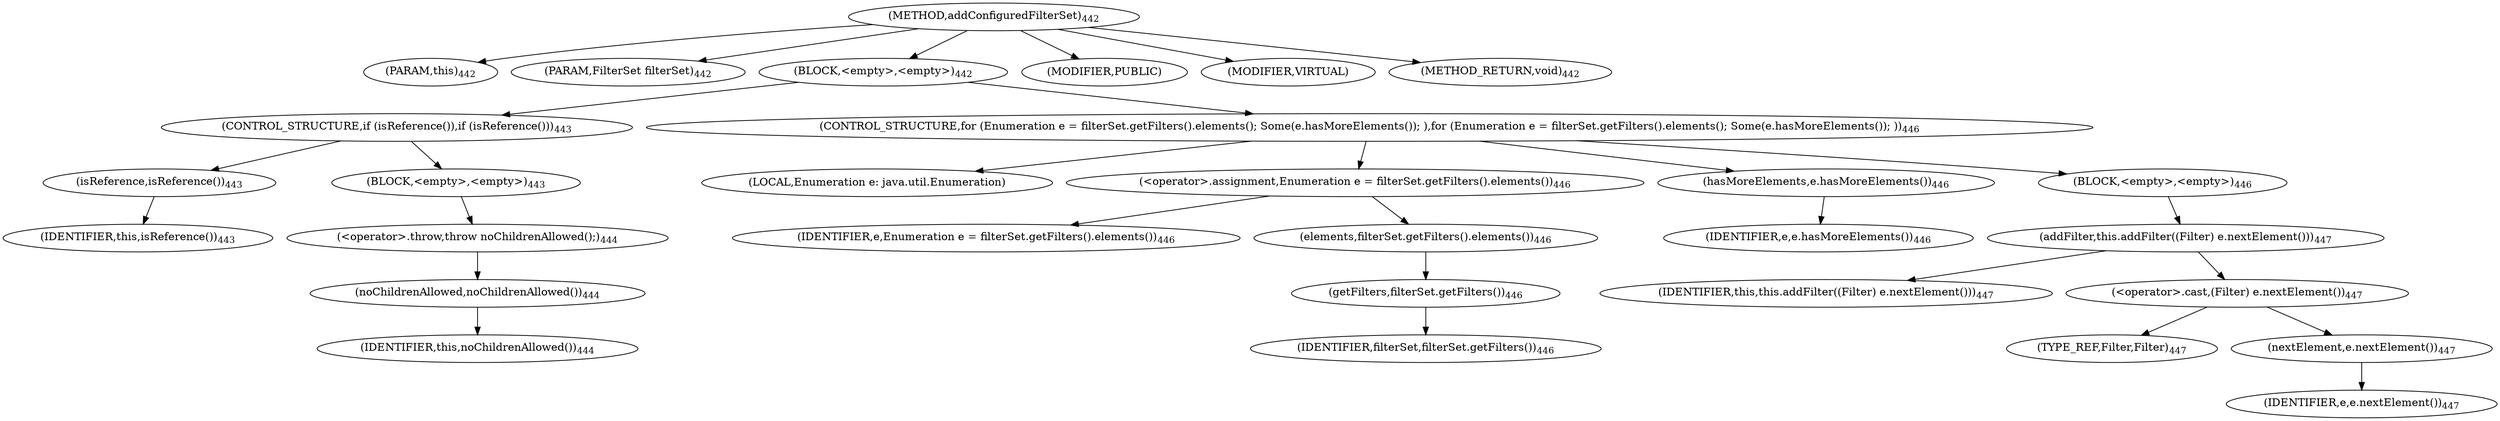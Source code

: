 digraph "addConfiguredFilterSet" {  
"936" [label = <(METHOD,addConfiguredFilterSet)<SUB>442</SUB>> ]
"106" [label = <(PARAM,this)<SUB>442</SUB>> ]
"937" [label = <(PARAM,FilterSet filterSet)<SUB>442</SUB>> ]
"938" [label = <(BLOCK,&lt;empty&gt;,&lt;empty&gt;)<SUB>442</SUB>> ]
"939" [label = <(CONTROL_STRUCTURE,if (isReference()),if (isReference()))<SUB>443</SUB>> ]
"940" [label = <(isReference,isReference())<SUB>443</SUB>> ]
"105" [label = <(IDENTIFIER,this,isReference())<SUB>443</SUB>> ]
"941" [label = <(BLOCK,&lt;empty&gt;,&lt;empty&gt;)<SUB>443</SUB>> ]
"942" [label = <(&lt;operator&gt;.throw,throw noChildrenAllowed();)<SUB>444</SUB>> ]
"943" [label = <(noChildrenAllowed,noChildrenAllowed())<SUB>444</SUB>> ]
"107" [label = <(IDENTIFIER,this,noChildrenAllowed())<SUB>444</SUB>> ]
"944" [label = <(CONTROL_STRUCTURE,for (Enumeration e = filterSet.getFilters().elements(); Some(e.hasMoreElements()); ),for (Enumeration e = filterSet.getFilters().elements(); Some(e.hasMoreElements()); ))<SUB>446</SUB>> ]
"945" [label = <(LOCAL,Enumeration e: java.util.Enumeration)> ]
"946" [label = <(&lt;operator&gt;.assignment,Enumeration e = filterSet.getFilters().elements())<SUB>446</SUB>> ]
"947" [label = <(IDENTIFIER,e,Enumeration e = filterSet.getFilters().elements())<SUB>446</SUB>> ]
"948" [label = <(elements,filterSet.getFilters().elements())<SUB>446</SUB>> ]
"949" [label = <(getFilters,filterSet.getFilters())<SUB>446</SUB>> ]
"950" [label = <(IDENTIFIER,filterSet,filterSet.getFilters())<SUB>446</SUB>> ]
"951" [label = <(hasMoreElements,e.hasMoreElements())<SUB>446</SUB>> ]
"952" [label = <(IDENTIFIER,e,e.hasMoreElements())<SUB>446</SUB>> ]
"953" [label = <(BLOCK,&lt;empty&gt;,&lt;empty&gt;)<SUB>446</SUB>> ]
"954" [label = <(addFilter,this.addFilter((Filter) e.nextElement()))<SUB>447</SUB>> ]
"108" [label = <(IDENTIFIER,this,this.addFilter((Filter) e.nextElement()))<SUB>447</SUB>> ]
"955" [label = <(&lt;operator&gt;.cast,(Filter) e.nextElement())<SUB>447</SUB>> ]
"956" [label = <(TYPE_REF,Filter,Filter)<SUB>447</SUB>> ]
"957" [label = <(nextElement,e.nextElement())<SUB>447</SUB>> ]
"958" [label = <(IDENTIFIER,e,e.nextElement())<SUB>447</SUB>> ]
"959" [label = <(MODIFIER,PUBLIC)> ]
"960" [label = <(MODIFIER,VIRTUAL)> ]
"961" [label = <(METHOD_RETURN,void)<SUB>442</SUB>> ]
  "936" -> "106" 
  "936" -> "937" 
  "936" -> "938" 
  "936" -> "959" 
  "936" -> "960" 
  "936" -> "961" 
  "938" -> "939" 
  "938" -> "944" 
  "939" -> "940" 
  "939" -> "941" 
  "940" -> "105" 
  "941" -> "942" 
  "942" -> "943" 
  "943" -> "107" 
  "944" -> "945" 
  "944" -> "946" 
  "944" -> "951" 
  "944" -> "953" 
  "946" -> "947" 
  "946" -> "948" 
  "948" -> "949" 
  "949" -> "950" 
  "951" -> "952" 
  "953" -> "954" 
  "954" -> "108" 
  "954" -> "955" 
  "955" -> "956" 
  "955" -> "957" 
  "957" -> "958" 
}
